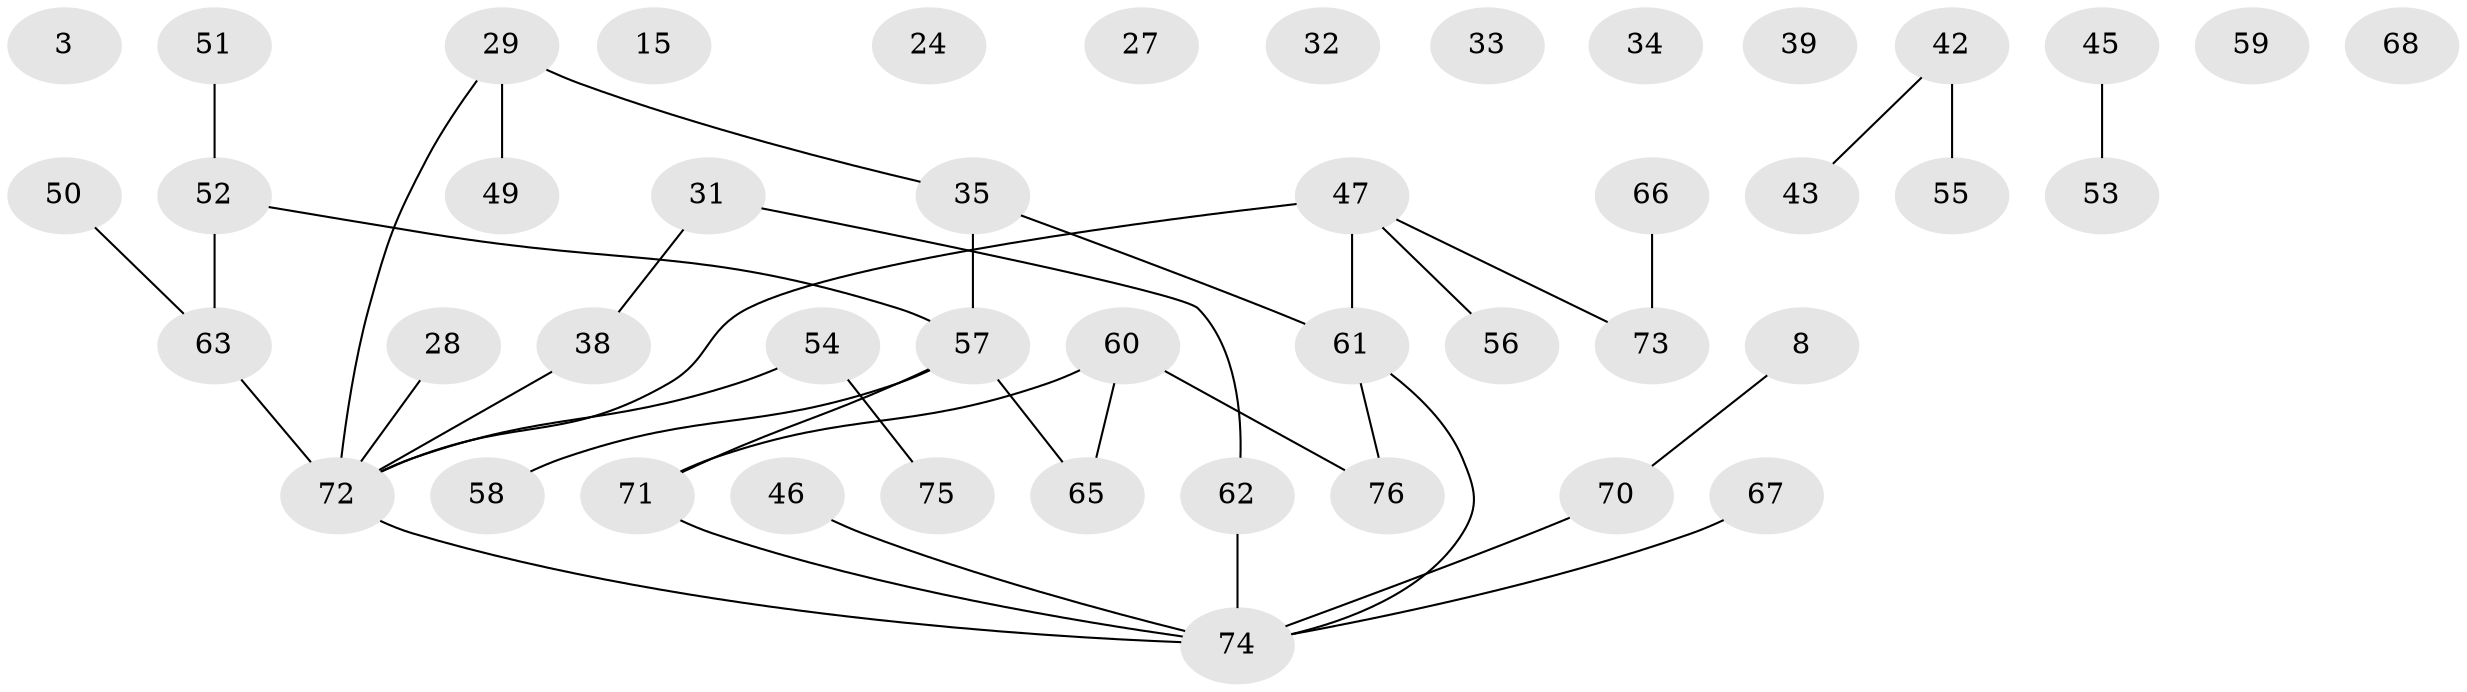 // original degree distribution, {2: 0.25, 3: 0.2236842105263158, 0: 0.13157894736842105, 1: 0.2631578947368421, 4: 0.06578947368421052, 5: 0.06578947368421052}
// Generated by graph-tools (version 1.1) at 2025/44/03/04/25 21:44:11]
// undirected, 45 vertices, 39 edges
graph export_dot {
graph [start="1"]
  node [color=gray90,style=filled];
  3;
  8;
  15;
  24;
  27;
  28;
  29;
  31;
  32;
  33;
  34;
  35 [super="+2"];
  38;
  39;
  42 [super="+25"];
  43;
  45;
  46;
  47 [super="+6"];
  49;
  50;
  51;
  52 [super="+12"];
  53;
  54;
  55;
  56;
  57 [super="+17"];
  58;
  59;
  60 [super="+4+20"];
  61 [super="+41+23"];
  62;
  63;
  65 [super="+48"];
  66;
  67;
  68;
  70;
  71 [super="+13+36"];
  72 [super="+11+64"];
  73;
  74 [super="+22+69+44"];
  75;
  76;
  8 -- 70;
  28 -- 72;
  29 -- 35 [weight=2];
  29 -- 49;
  29 -- 72 [weight=2];
  31 -- 38;
  31 -- 62;
  35 -- 61 [weight=2];
  35 -- 57;
  38 -- 72;
  42 -- 43;
  42 -- 55;
  45 -- 53;
  46 -- 74;
  47 -- 61 [weight=3];
  47 -- 56;
  47 -- 73;
  47 -- 72;
  50 -- 63;
  51 -- 52;
  52 -- 63;
  52 -- 57;
  54 -- 75;
  54 -- 72;
  57 -- 58;
  57 -- 65;
  57 -- 71;
  60 -- 76;
  60 -- 65;
  60 -- 71;
  61 -- 76;
  61 -- 74 [weight=2];
  62 -- 74;
  63 -- 72;
  66 -- 73;
  67 -- 74;
  70 -- 74;
  71 -- 74;
  72 -- 74 [weight=2];
}
